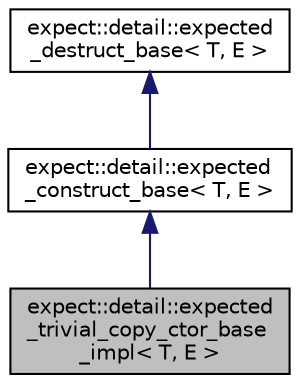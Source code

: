 digraph "expect::detail::expected_trivial_copy_ctor_base_impl&lt; T, E &gt;"
{
  edge [fontname="Helvetica",fontsize="10",labelfontname="Helvetica",labelfontsize="10"];
  node [fontname="Helvetica",fontsize="10",shape=record];
  Node0 [label="expect::detail::expected\l_trivial_copy_ctor_base\l_impl\< T, E \>",height=0.2,width=0.4,color="black", fillcolor="grey75", style="filled", fontcolor="black"];
  Node1 -> Node0 [dir="back",color="midnightblue",fontsize="10",style="solid",fontname="Helvetica"];
  Node1 [label="expect::detail::expected\l_construct_base\< T, E \>",height=0.2,width=0.4,color="black", fillcolor="white", style="filled",URL="$de/de7/structexpect_1_1detail_1_1expected__construct__base.html",tooltip="Base class of assignment to enable construction and assignment. "];
  Node2 -> Node1 [dir="back",color="midnightblue",fontsize="10",style="solid",fontname="Helvetica"];
  Node2 [label="expect::detail::expected\l_destruct_base\< T, E \>",height=0.2,width=0.4,color="black", fillcolor="white", style="filled",URL="$d4/d8f/structexpect_1_1detail_1_1expected__destruct__base.html"];
}
